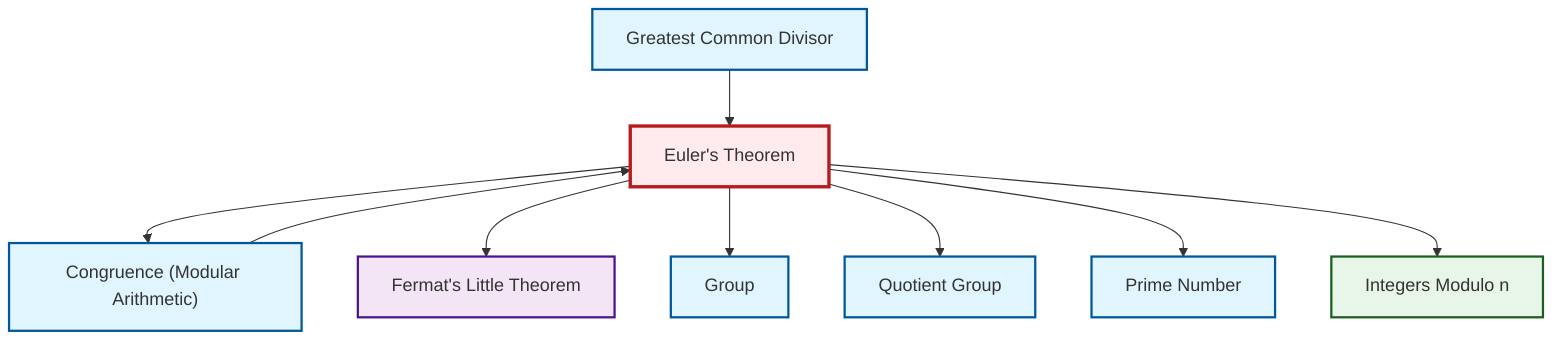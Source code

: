 graph TD
    classDef definition fill:#e1f5fe,stroke:#01579b,stroke-width:2px
    classDef theorem fill:#f3e5f5,stroke:#4a148c,stroke-width:2px
    classDef axiom fill:#fff3e0,stroke:#e65100,stroke-width:2px
    classDef example fill:#e8f5e9,stroke:#1b5e20,stroke-width:2px
    classDef current fill:#ffebee,stroke:#b71c1c,stroke-width:3px
    def-gcd["Greatest Common Divisor"]:::definition
    thm-euler["Euler's Theorem"]:::theorem
    def-prime["Prime Number"]:::definition
    ex-quotient-integers-mod-n["Integers Modulo n"]:::example
    def-quotient-group["Quotient Group"]:::definition
    thm-fermat-little["Fermat's Little Theorem"]:::theorem
    def-group["Group"]:::definition
    def-congruence["Congruence (Modular Arithmetic)"]:::definition
    thm-euler --> def-congruence
    thm-euler --> thm-fermat-little
    thm-euler --> def-group
    thm-euler --> def-quotient-group
    thm-euler --> def-prime
    thm-euler --> ex-quotient-integers-mod-n
    def-congruence --> thm-euler
    def-gcd --> thm-euler
    class thm-euler current